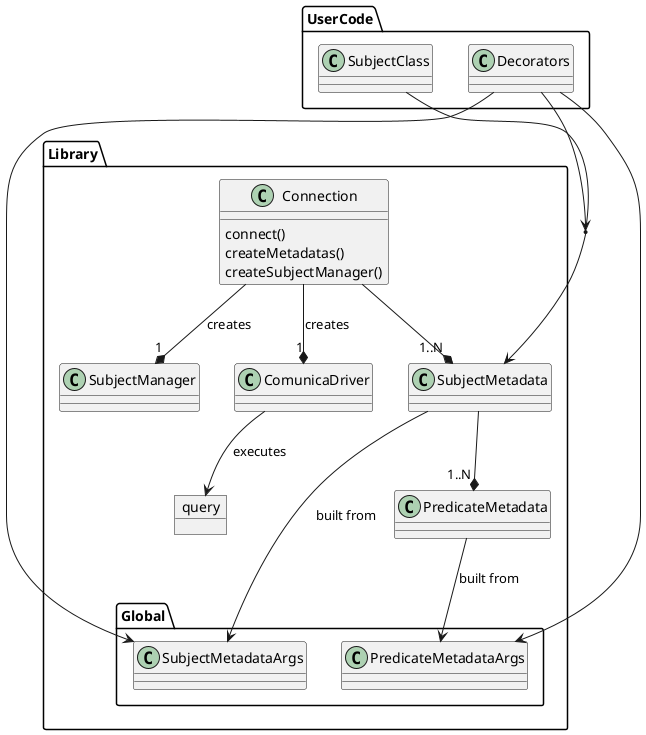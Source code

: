 @startuml sparql-orm

namespace Library {
    object query
    class Connection {
        connect()
        createMetadatas()
        createSubjectManager()
    }
    class SubjectManager
    class SubjectMetadata
    class PredicateMetadata
    class ComunicaDriver

    namespace Global {
        class SubjectMetadataArgs
        class PredicateMetadataArgs
    }
}

namespace UserCode {
    class Decorators
    class SubjectClass
}

Library.Connection --* "1..N" Library.SubjectMetadata
Library.Connection --* "1" Library.SubjectManager: creates
Library.Connection --* "1" Library.ComunicaDriver: creates

Library.SubjectMetadata --> Library.Global.SubjectMetadataArgs: built from
Library.SubjectMetadata --* "1..N" Library.PredicateMetadata

Library.PredicateMetadata --> Library.Global.PredicateMetadataArgs: built from

Library.ComunicaDriver --> query: executes

UserCode.SubjectClass --> Library.SubjectMetadata
UserCode.Decorators --> (UserCode.SubjectClass, Library.SubjectMetadata)
UserCode.Decorators --> Library.Global.SubjectMetadataArgs
UserCode.Decorators --> Library.Global.PredicateMetadataArgs
@enduml